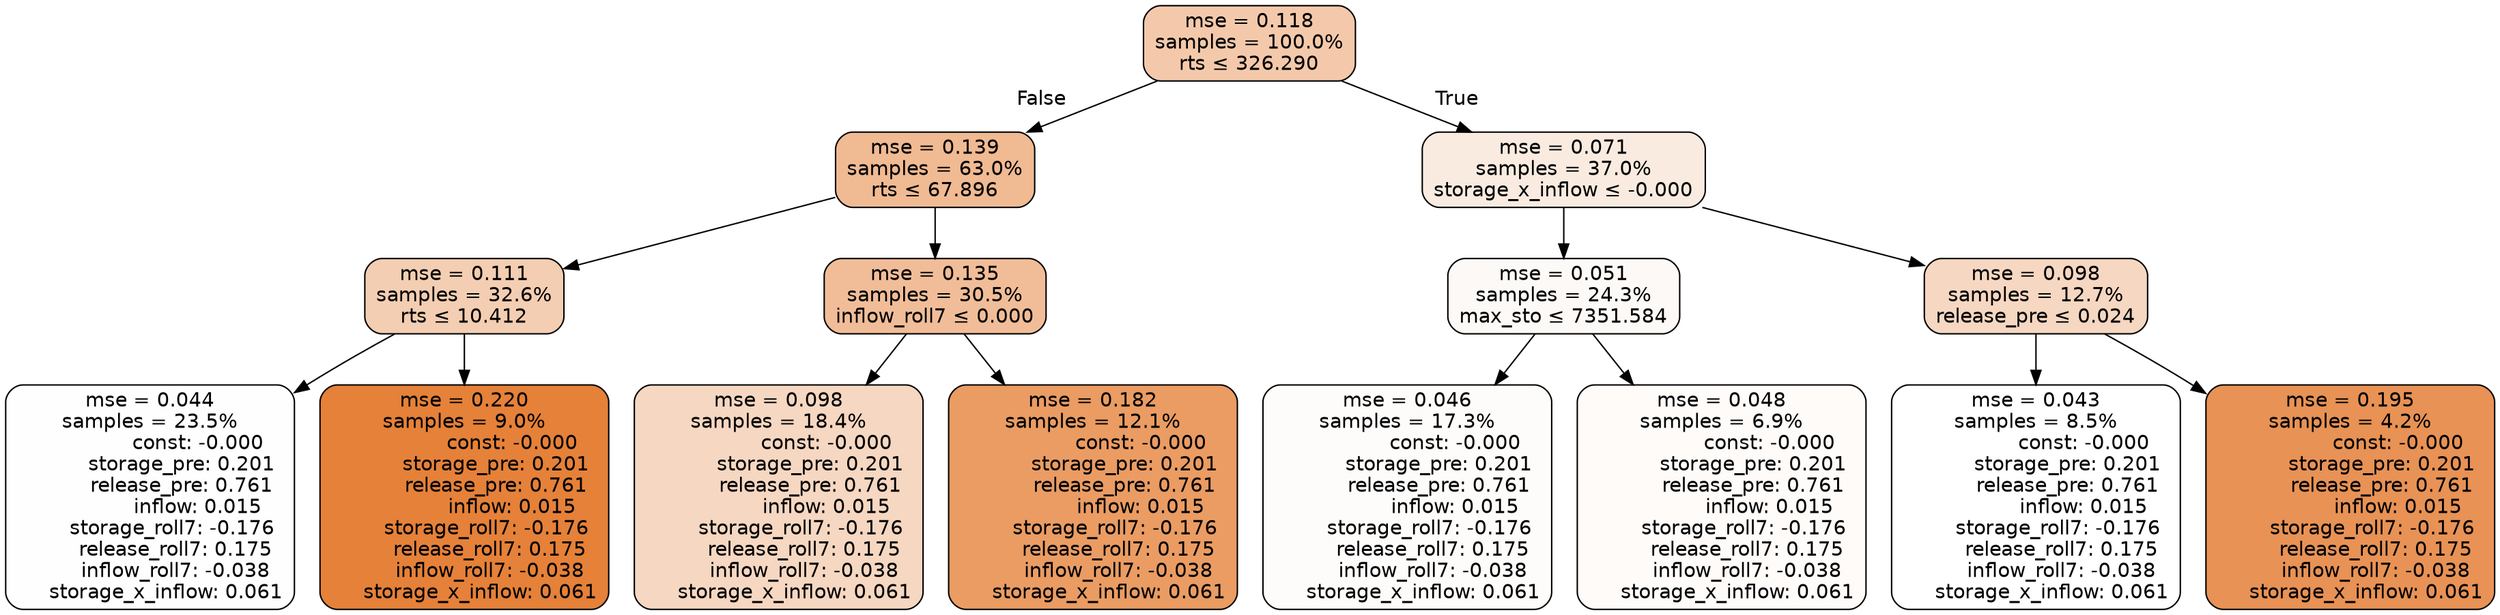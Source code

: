 digraph tree {
node [shape=rectangle, style="filled, rounded", color="black", fontname=helvetica] ;
edge [fontname=helvetica] ;
	"0" [label="mse = 0.118
samples = 100.0%
rts &le; 326.290", fillcolor="#f4c9ab"]
	"1" [label="mse = 0.139
samples = 63.0%
rts &le; 67.896", fillcolor="#f0ba93"]
	"2" [label="mse = 0.111
samples = 32.6%
rts &le; 10.412", fillcolor="#f4ceb2"]
	"3" [label="mse = 0.044
samples = 23.5%
               const: -0.000
          storage_pre: 0.201
          release_pre: 0.761
               inflow: 0.015
       storage_roll7: -0.176
        release_roll7: 0.175
        inflow_roll7: -0.038
     storage_x_inflow: 0.061", fillcolor="#fefefe"]
	"4" [label="mse = 0.220
samples = 9.0%
               const: -0.000
          storage_pre: 0.201
          release_pre: 0.761
               inflow: 0.015
       storage_roll7: -0.176
        release_roll7: 0.175
        inflow_roll7: -0.038
     storage_x_inflow: 0.061", fillcolor="#e58139"]
	"5" [label="mse = 0.135
samples = 30.5%
inflow_roll7 &le; 0.000", fillcolor="#f1bd98"]
	"6" [label="mse = 0.098
samples = 18.4%
               const: -0.000
          storage_pre: 0.201
          release_pre: 0.761
               inflow: 0.015
       storage_roll7: -0.176
        release_roll7: 0.175
        inflow_roll7: -0.038
     storage_x_inflow: 0.061", fillcolor="#f6d7c1"]
	"7" [label="mse = 0.182
samples = 12.1%
               const: -0.000
          storage_pre: 0.201
          release_pre: 0.761
               inflow: 0.015
       storage_roll7: -0.176
        release_roll7: 0.175
        inflow_roll7: -0.038
     storage_x_inflow: 0.061", fillcolor="#ea9c63"]
	"8" [label="mse = 0.071
samples = 37.0%
storage_x_inflow &le; -0.000", fillcolor="#faebe0"]
	"9" [label="mse = 0.051
samples = 24.3%
max_sto &le; 7351.584", fillcolor="#fdf9f6"]
	"10" [label="mse = 0.046
samples = 17.3%
               const: -0.000
          storage_pre: 0.201
          release_pre: 0.761
               inflow: 0.015
       storage_roll7: -0.176
        release_roll7: 0.175
        inflow_roll7: -0.038
     storage_x_inflow: 0.061", fillcolor="#fefcfb"]
	"11" [label="mse = 0.048
samples = 6.9%
               const: -0.000
          storage_pre: 0.201
          release_pre: 0.761
               inflow: 0.015
       storage_roll7: -0.176
        release_roll7: 0.175
        inflow_roll7: -0.038
     storage_x_inflow: 0.061", fillcolor="#fefbf9"]
	"12" [label="mse = 0.098
samples = 12.7%
release_pre &le; 0.024", fillcolor="#f6d7c1"]
	"13" [label="mse = 0.043
samples = 8.5%
               const: -0.000
          storage_pre: 0.201
          release_pre: 0.761
               inflow: 0.015
       storage_roll7: -0.176
        release_roll7: 0.175
        inflow_roll7: -0.038
     storage_x_inflow: 0.061", fillcolor="#ffffff"]
	"14" [label="mse = 0.195
samples = 4.2%
               const: -0.000
          storage_pre: 0.201
          release_pre: 0.761
               inflow: 0.015
       storage_roll7: -0.176
        release_roll7: 0.175
        inflow_roll7: -0.038
     storage_x_inflow: 0.061", fillcolor="#e89255"]

	"0" -> "1" [labeldistance=2.5, labelangle=45, headlabel="False"]
	"1" -> "2"
	"2" -> "3"
	"2" -> "4"
	"1" -> "5"
	"5" -> "6"
	"5" -> "7"
	"0" -> "8" [labeldistance=2.5, labelangle=-45, headlabel="True"]
	"8" -> "9"
	"9" -> "10"
	"9" -> "11"
	"8" -> "12"
	"12" -> "13"
	"12" -> "14"
}